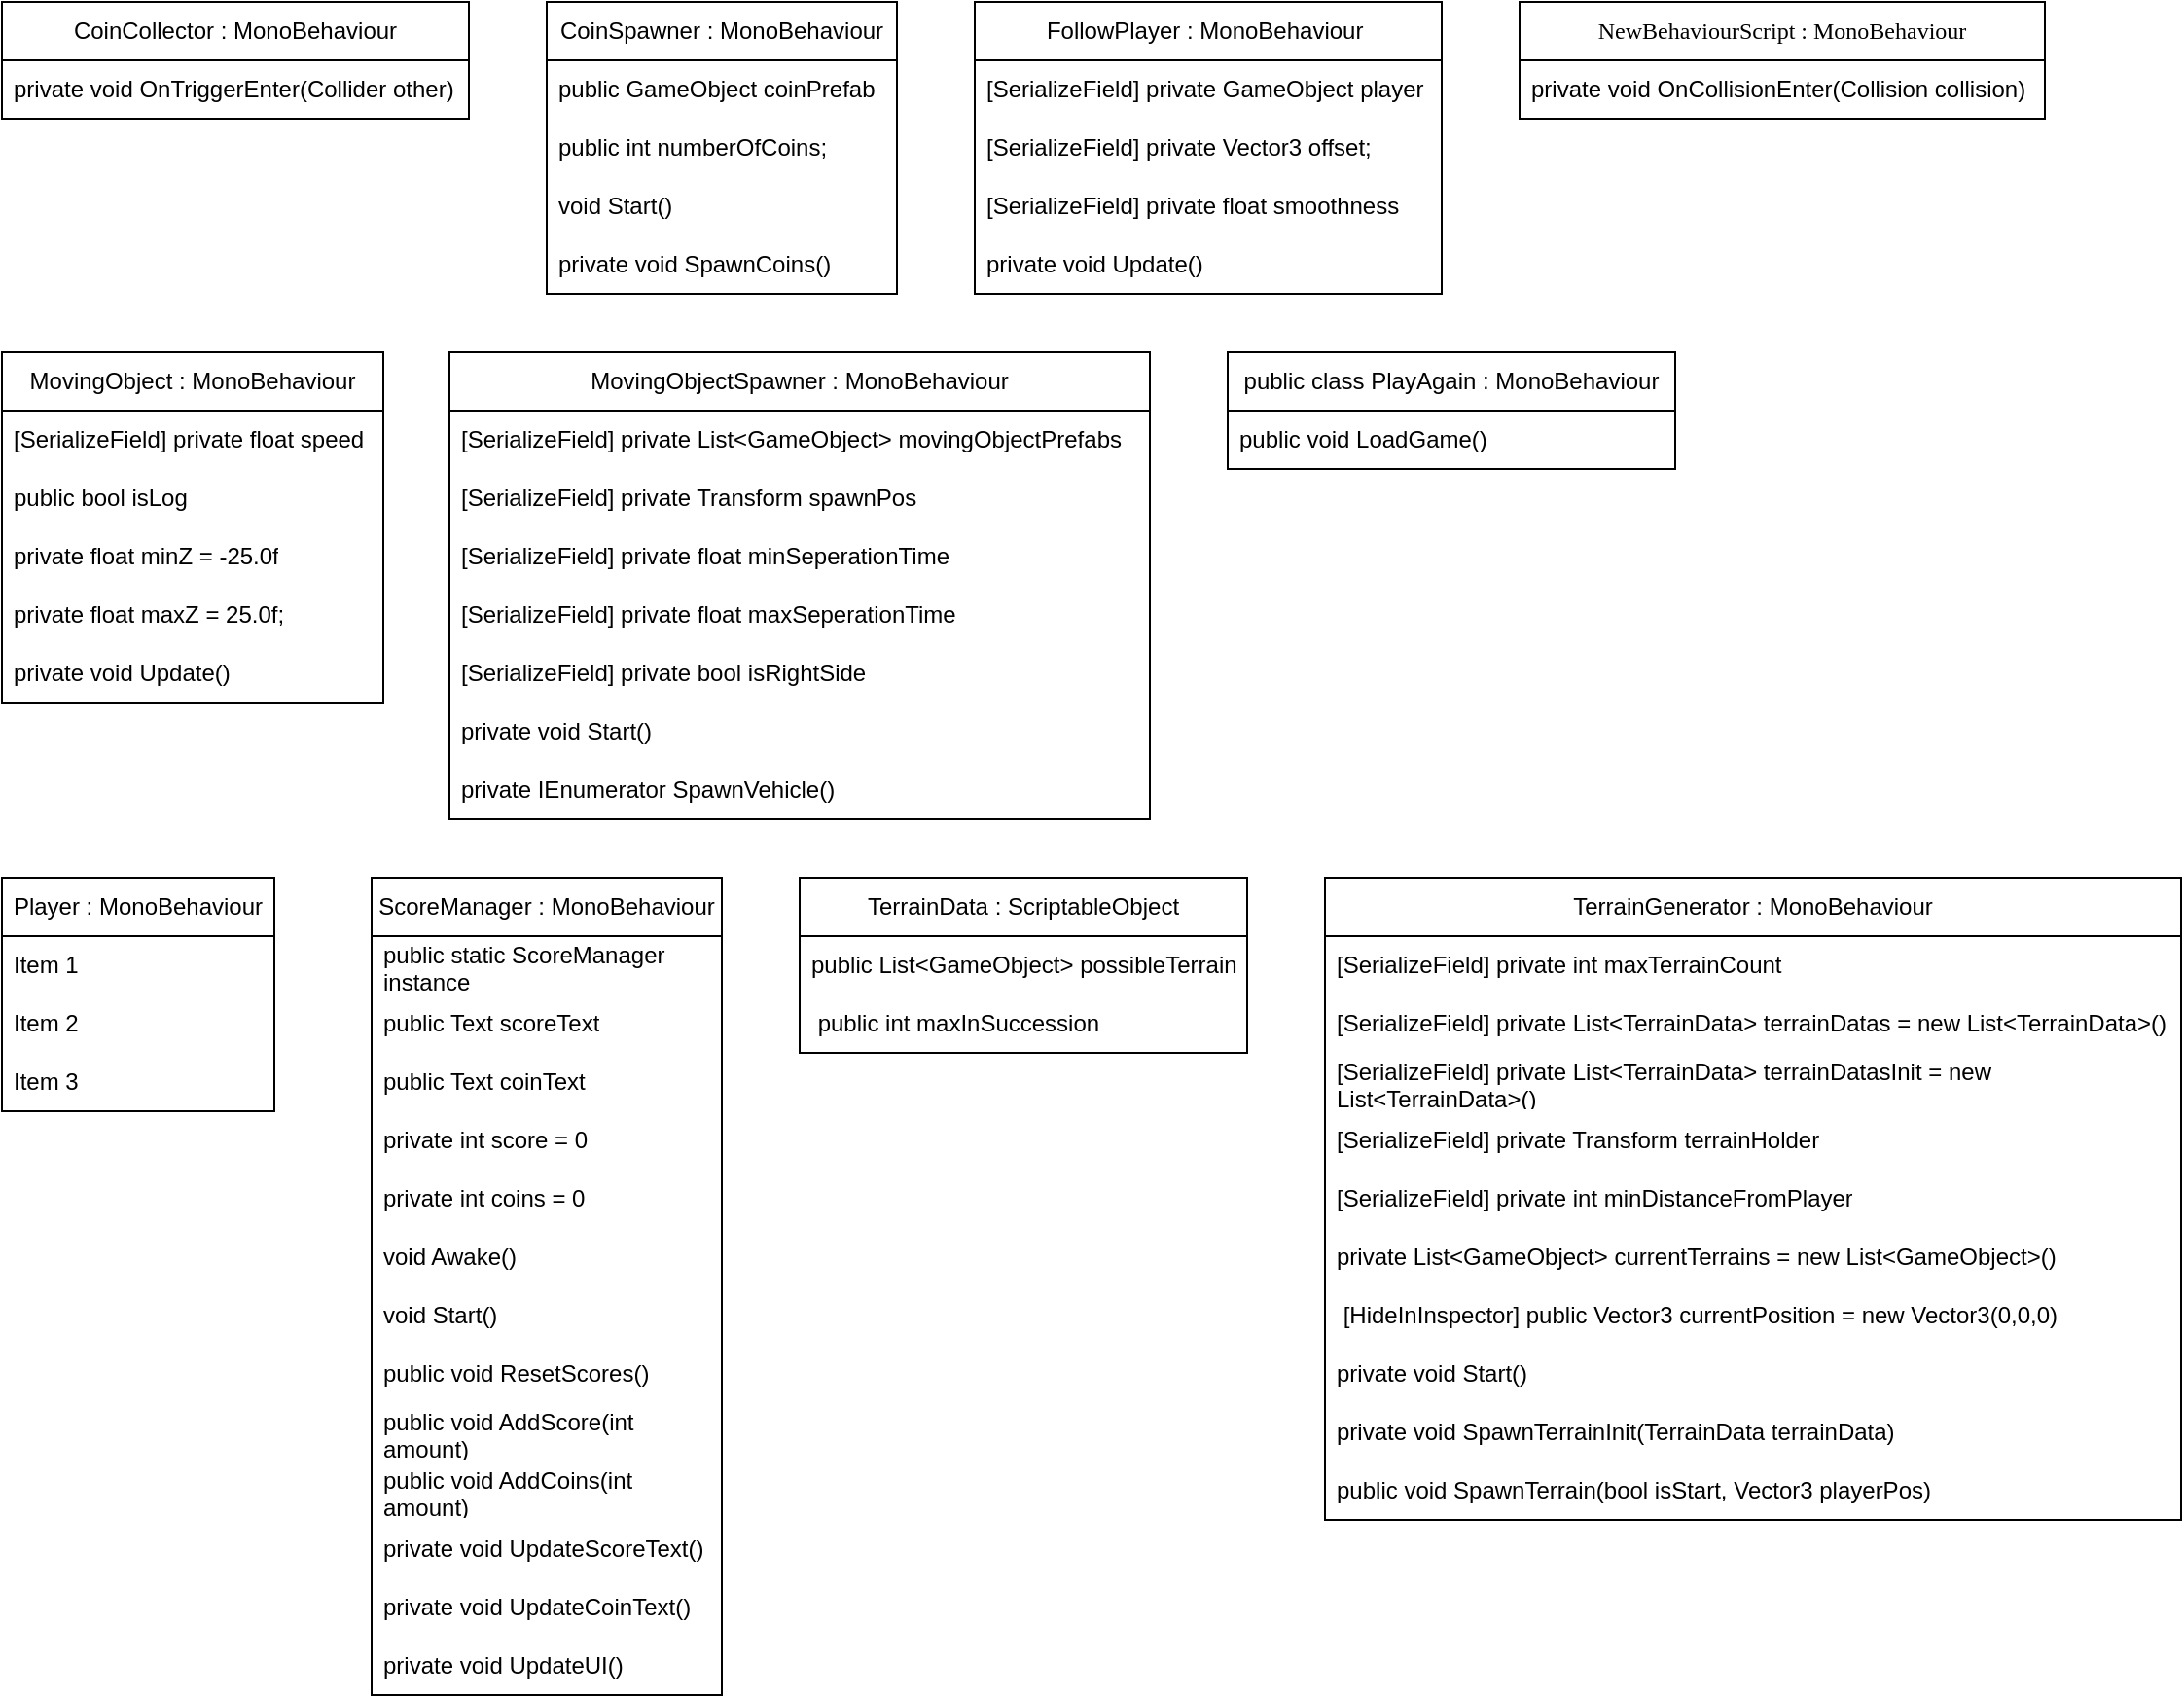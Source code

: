 <mxfile version="24.4.0" type="device">
  <diagram id="bJIOjL11d8S_YFsT7p_h" name="Page-1">
    <mxGraphModel dx="918" dy="393" grid="1" gridSize="10" guides="1" tooltips="1" connect="1" arrows="1" fold="1" page="1" pageScale="1" pageWidth="827" pageHeight="1169" math="0" shadow="0">
      <root>
        <mxCell id="0" />
        <mxCell id="1" parent="0" />
        <mxCell id="Q6k7ERZDayOUV-aqIKL2-1" value="CoinCollector :&amp;nbsp;MonoBehaviour" style="swimlane;fontStyle=0;childLayout=stackLayout;horizontal=1;startSize=30;horizontalStack=0;resizeParent=1;resizeParentMax=0;resizeLast=0;collapsible=1;marginBottom=0;whiteSpace=wrap;html=1;" vertex="1" parent="1">
          <mxGeometry x="40" y="40" width="240" height="60" as="geometry" />
        </mxCell>
        <mxCell id="Q6k7ERZDayOUV-aqIKL2-2" value="private void OnTriggerEnter(Collider other)" style="text;strokeColor=none;fillColor=none;align=left;verticalAlign=middle;spacingLeft=4;spacingRight=4;overflow=hidden;points=[[0,0.5],[1,0.5]];portConstraint=eastwest;rotatable=0;whiteSpace=wrap;html=1;" vertex="1" parent="Q6k7ERZDayOUV-aqIKL2-1">
          <mxGeometry y="30" width="240" height="30" as="geometry" />
        </mxCell>
        <mxCell id="Q6k7ERZDayOUV-aqIKL2-5" value="CoinSpawner :&amp;nbsp;MonoBehaviour" style="swimlane;fontStyle=0;childLayout=stackLayout;horizontal=1;startSize=30;horizontalStack=0;resizeParent=1;resizeParentMax=0;resizeLast=0;collapsible=1;marginBottom=0;whiteSpace=wrap;html=1;" vertex="1" parent="1">
          <mxGeometry x="320" y="40" width="180" height="150" as="geometry" />
        </mxCell>
        <mxCell id="Q6k7ERZDayOUV-aqIKL2-8" value="public GameObject coinPrefab" style="text;strokeColor=none;fillColor=none;align=left;verticalAlign=middle;spacingLeft=4;spacingRight=4;overflow=hidden;points=[[0,0.5],[1,0.5]];portConstraint=eastwest;rotatable=0;whiteSpace=wrap;html=1;" vertex="1" parent="Q6k7ERZDayOUV-aqIKL2-5">
          <mxGeometry y="30" width="180" height="30" as="geometry" />
        </mxCell>
        <mxCell id="Q6k7ERZDayOUV-aqIKL2-9" value="public int numberOfCoins;" style="text;strokeColor=none;fillColor=none;align=left;verticalAlign=middle;spacingLeft=4;spacingRight=4;overflow=hidden;points=[[0,0.5],[1,0.5]];portConstraint=eastwest;rotatable=0;whiteSpace=wrap;html=1;shadow=1;" vertex="1" parent="Q6k7ERZDayOUV-aqIKL2-5">
          <mxGeometry y="60" width="180" height="30" as="geometry" />
        </mxCell>
        <mxCell id="Q6k7ERZDayOUV-aqIKL2-6" value="void Start()" style="text;strokeColor=none;fillColor=none;align=left;verticalAlign=middle;spacingLeft=4;spacingRight=4;overflow=hidden;points=[[0,0.5],[1,0.5]];portConstraint=eastwest;rotatable=0;whiteSpace=wrap;html=1;" vertex="1" parent="Q6k7ERZDayOUV-aqIKL2-5">
          <mxGeometry y="90" width="180" height="30" as="geometry" />
        </mxCell>
        <mxCell id="Q6k7ERZDayOUV-aqIKL2-7" value="private void SpawnCoins()" style="text;strokeColor=none;fillColor=none;align=left;verticalAlign=middle;spacingLeft=4;spacingRight=4;overflow=hidden;points=[[0,0.5],[1,0.5]];portConstraint=eastwest;rotatable=0;whiteSpace=wrap;html=1;" vertex="1" parent="Q6k7ERZDayOUV-aqIKL2-5">
          <mxGeometry y="120" width="180" height="30" as="geometry" />
        </mxCell>
        <mxCell id="Q6k7ERZDayOUV-aqIKL2-10" value="FollowPlayer : MonoBehaviour&amp;nbsp;" style="swimlane;fontStyle=0;childLayout=stackLayout;horizontal=1;startSize=30;horizontalStack=0;resizeParent=1;resizeParentMax=0;resizeLast=0;collapsible=1;marginBottom=0;whiteSpace=wrap;html=1;" vertex="1" parent="1">
          <mxGeometry x="540" y="40" width="240" height="150" as="geometry" />
        </mxCell>
        <mxCell id="Q6k7ERZDayOUV-aqIKL2-11" value="[SerializeField] private GameObject player" style="text;strokeColor=none;fillColor=none;align=left;verticalAlign=middle;spacingLeft=4;spacingRight=4;overflow=hidden;points=[[0,0.5],[1,0.5]];portConstraint=eastwest;rotatable=0;whiteSpace=wrap;html=1;" vertex="1" parent="Q6k7ERZDayOUV-aqIKL2-10">
          <mxGeometry y="30" width="240" height="30" as="geometry" />
        </mxCell>
        <mxCell id="Q6k7ERZDayOUV-aqIKL2-12" value="[SerializeField] private Vector3 offset;" style="text;strokeColor=none;fillColor=none;align=left;verticalAlign=middle;spacingLeft=4;spacingRight=4;overflow=hidden;points=[[0,0.5],[1,0.5]];portConstraint=eastwest;rotatable=0;whiteSpace=wrap;html=1;" vertex="1" parent="Q6k7ERZDayOUV-aqIKL2-10">
          <mxGeometry y="60" width="240" height="30" as="geometry" />
        </mxCell>
        <mxCell id="Q6k7ERZDayOUV-aqIKL2-14" value="[SerializeField] private float smoothness" style="text;strokeColor=none;fillColor=none;align=left;verticalAlign=middle;spacingLeft=4;spacingRight=4;overflow=hidden;points=[[0,0.5],[1,0.5]];portConstraint=eastwest;rotatable=0;whiteSpace=wrap;html=1;" vertex="1" parent="Q6k7ERZDayOUV-aqIKL2-10">
          <mxGeometry y="90" width="240" height="30" as="geometry" />
        </mxCell>
        <mxCell id="Q6k7ERZDayOUV-aqIKL2-13" value="private void Update()" style="text;strokeColor=none;fillColor=none;align=left;verticalAlign=middle;spacingLeft=4;spacingRight=4;overflow=hidden;points=[[0,0.5],[1,0.5]];portConstraint=eastwest;rotatable=0;whiteSpace=wrap;html=1;" vertex="1" parent="Q6k7ERZDayOUV-aqIKL2-10">
          <mxGeometry y="120" width="240" height="30" as="geometry" />
        </mxCell>
        <mxCell id="Q6k7ERZDayOUV-aqIKL2-15" value="&lt;font face=&quot;Comic Sans MS&quot;&gt;NewBehaviourScript : MonoBehaviour&lt;/font&gt;" style="swimlane;fontStyle=0;childLayout=stackLayout;horizontal=1;startSize=30;horizontalStack=0;resizeParent=1;resizeParentMax=0;resizeLast=0;collapsible=1;marginBottom=0;whiteSpace=wrap;html=1;" vertex="1" parent="1">
          <mxGeometry x="820" y="40" width="270" height="60" as="geometry" />
        </mxCell>
        <mxCell id="Q6k7ERZDayOUV-aqIKL2-16" value="private void OnCollisionEnter(Collision collision)" style="text;strokeColor=none;fillColor=none;align=left;verticalAlign=middle;spacingLeft=4;spacingRight=4;overflow=hidden;points=[[0,0.5],[1,0.5]];portConstraint=eastwest;rotatable=0;whiteSpace=wrap;html=1;" vertex="1" parent="Q6k7ERZDayOUV-aqIKL2-15">
          <mxGeometry y="30" width="270" height="30" as="geometry" />
        </mxCell>
        <mxCell id="Q6k7ERZDayOUV-aqIKL2-19" value="MovingObject : MonoBehaviour" style="swimlane;fontStyle=0;childLayout=stackLayout;horizontal=1;startSize=30;horizontalStack=0;resizeParent=1;resizeParentMax=0;resizeLast=0;collapsible=1;marginBottom=0;whiteSpace=wrap;html=1;" vertex="1" parent="1">
          <mxGeometry x="40" y="220" width="196" height="180" as="geometry" />
        </mxCell>
        <mxCell id="Q6k7ERZDayOUV-aqIKL2-20" value="[SerializeField] private float speed" style="text;strokeColor=none;fillColor=none;align=left;verticalAlign=middle;spacingLeft=4;spacingRight=4;overflow=hidden;points=[[0,0.5],[1,0.5]];portConstraint=eastwest;rotatable=0;whiteSpace=wrap;html=1;" vertex="1" parent="Q6k7ERZDayOUV-aqIKL2-19">
          <mxGeometry y="30" width="196" height="30" as="geometry" />
        </mxCell>
        <mxCell id="Q6k7ERZDayOUV-aqIKL2-21" value="public bool isLog" style="text;strokeColor=none;fillColor=none;align=left;verticalAlign=middle;spacingLeft=4;spacingRight=4;overflow=hidden;points=[[0,0.5],[1,0.5]];portConstraint=eastwest;rotatable=0;whiteSpace=wrap;html=1;" vertex="1" parent="Q6k7ERZDayOUV-aqIKL2-19">
          <mxGeometry y="60" width="196" height="30" as="geometry" />
        </mxCell>
        <mxCell id="Q6k7ERZDayOUV-aqIKL2-22" value="private float minZ = -25.0f" style="text;strokeColor=none;fillColor=none;align=left;verticalAlign=middle;spacingLeft=4;spacingRight=4;overflow=hidden;points=[[0,0.5],[1,0.5]];portConstraint=eastwest;rotatable=0;whiteSpace=wrap;html=1;" vertex="1" parent="Q6k7ERZDayOUV-aqIKL2-19">
          <mxGeometry y="90" width="196" height="30" as="geometry" />
        </mxCell>
        <mxCell id="Q6k7ERZDayOUV-aqIKL2-23" value="private float maxZ = 25.0f;" style="text;strokeColor=none;fillColor=none;align=left;verticalAlign=middle;spacingLeft=4;spacingRight=4;overflow=hidden;points=[[0,0.5],[1,0.5]];portConstraint=eastwest;rotatable=0;whiteSpace=wrap;html=1;" vertex="1" parent="Q6k7ERZDayOUV-aqIKL2-19">
          <mxGeometry y="120" width="196" height="30" as="geometry" />
        </mxCell>
        <mxCell id="Q6k7ERZDayOUV-aqIKL2-24" value="private void Update()" style="text;strokeColor=none;fillColor=none;align=left;verticalAlign=middle;spacingLeft=4;spacingRight=4;overflow=hidden;points=[[0,0.5],[1,0.5]];portConstraint=eastwest;rotatable=0;whiteSpace=wrap;html=1;" vertex="1" parent="Q6k7ERZDayOUV-aqIKL2-19">
          <mxGeometry y="150" width="196" height="30" as="geometry" />
        </mxCell>
        <mxCell id="Q6k7ERZDayOUV-aqIKL2-25" value="MovingObjectSpawner : MonoBehaviour" style="swimlane;fontStyle=0;childLayout=stackLayout;horizontal=1;startSize=30;horizontalStack=0;resizeParent=1;resizeParentMax=0;resizeLast=0;collapsible=1;marginBottom=0;whiteSpace=wrap;html=1;" vertex="1" parent="1">
          <mxGeometry x="270" y="220" width="360" height="240" as="geometry" />
        </mxCell>
        <mxCell id="Q6k7ERZDayOUV-aqIKL2-26" value="[SerializeField] private List&amp;lt;GameObject&amp;gt; movingObjectPrefabs" style="text;strokeColor=none;fillColor=none;align=left;verticalAlign=middle;spacingLeft=4;spacingRight=4;overflow=hidden;points=[[0,0.5],[1,0.5]];portConstraint=eastwest;rotatable=0;whiteSpace=wrap;html=1;" vertex="1" parent="Q6k7ERZDayOUV-aqIKL2-25">
          <mxGeometry y="30" width="360" height="30" as="geometry" />
        </mxCell>
        <mxCell id="Q6k7ERZDayOUV-aqIKL2-27" value="[SerializeField] private Transform spawnPos" style="text;strokeColor=none;fillColor=none;align=left;verticalAlign=middle;spacingLeft=4;spacingRight=4;overflow=hidden;points=[[0,0.5],[1,0.5]];portConstraint=eastwest;rotatable=0;whiteSpace=wrap;html=1;" vertex="1" parent="Q6k7ERZDayOUV-aqIKL2-25">
          <mxGeometry y="60" width="360" height="30" as="geometry" />
        </mxCell>
        <mxCell id="Q6k7ERZDayOUV-aqIKL2-28" value="[SerializeField] private float minSeperationTime" style="text;strokeColor=none;fillColor=none;align=left;verticalAlign=middle;spacingLeft=4;spacingRight=4;overflow=hidden;points=[[0,0.5],[1,0.5]];portConstraint=eastwest;rotatable=0;whiteSpace=wrap;html=1;" vertex="1" parent="Q6k7ERZDayOUV-aqIKL2-25">
          <mxGeometry y="90" width="360" height="30" as="geometry" />
        </mxCell>
        <mxCell id="Q6k7ERZDayOUV-aqIKL2-29" value="[SerializeField] private float maxSeperationTime" style="text;strokeColor=none;fillColor=none;align=left;verticalAlign=middle;spacingLeft=4;spacingRight=4;overflow=hidden;points=[[0,0.5],[1,0.5]];portConstraint=eastwest;rotatable=0;whiteSpace=wrap;html=1;" vertex="1" parent="Q6k7ERZDayOUV-aqIKL2-25">
          <mxGeometry y="120" width="360" height="30" as="geometry" />
        </mxCell>
        <mxCell id="Q6k7ERZDayOUV-aqIKL2-30" value="[SerializeField] private bool isRightSide" style="text;strokeColor=none;fillColor=none;align=left;verticalAlign=middle;spacingLeft=4;spacingRight=4;overflow=hidden;points=[[0,0.5],[1,0.5]];portConstraint=eastwest;rotatable=0;whiteSpace=wrap;html=1;" vertex="1" parent="Q6k7ERZDayOUV-aqIKL2-25">
          <mxGeometry y="150" width="360" height="30" as="geometry" />
        </mxCell>
        <mxCell id="Q6k7ERZDayOUV-aqIKL2-31" value="private void Start()" style="text;strokeColor=none;fillColor=none;align=left;verticalAlign=middle;spacingLeft=4;spacingRight=4;overflow=hidden;points=[[0,0.5],[1,0.5]];portConstraint=eastwest;rotatable=0;whiteSpace=wrap;html=1;" vertex="1" parent="Q6k7ERZDayOUV-aqIKL2-25">
          <mxGeometry y="180" width="360" height="30" as="geometry" />
        </mxCell>
        <mxCell id="Q6k7ERZDayOUV-aqIKL2-32" value="private IEnumerator SpawnVehicle()" style="text;strokeColor=none;fillColor=none;align=left;verticalAlign=middle;spacingLeft=4;spacingRight=4;overflow=hidden;points=[[0,0.5],[1,0.5]];portConstraint=eastwest;rotatable=0;whiteSpace=wrap;html=1;" vertex="1" parent="Q6k7ERZDayOUV-aqIKL2-25">
          <mxGeometry y="210" width="360" height="30" as="geometry" />
        </mxCell>
        <mxCell id="Q6k7ERZDayOUV-aqIKL2-33" value="public class PlayAgain : MonoBehaviour" style="swimlane;fontStyle=0;childLayout=stackLayout;horizontal=1;startSize=30;horizontalStack=0;resizeParent=1;resizeParentMax=0;resizeLast=0;collapsible=1;marginBottom=0;whiteSpace=wrap;html=1;" vertex="1" parent="1">
          <mxGeometry x="670" y="220" width="230" height="60" as="geometry" />
        </mxCell>
        <mxCell id="Q6k7ERZDayOUV-aqIKL2-34" value="public void LoadGame()" style="text;strokeColor=none;fillColor=none;align=left;verticalAlign=middle;spacingLeft=4;spacingRight=4;overflow=hidden;points=[[0,0.5],[1,0.5]];portConstraint=eastwest;rotatable=0;whiteSpace=wrap;html=1;" vertex="1" parent="Q6k7ERZDayOUV-aqIKL2-33">
          <mxGeometry y="30" width="230" height="30" as="geometry" />
        </mxCell>
        <mxCell id="Q6k7ERZDayOUV-aqIKL2-37" value="Player : MonoBehaviour" style="swimlane;fontStyle=0;childLayout=stackLayout;horizontal=1;startSize=30;horizontalStack=0;resizeParent=1;resizeParentMax=0;resizeLast=0;collapsible=1;marginBottom=0;whiteSpace=wrap;html=1;" vertex="1" parent="1">
          <mxGeometry x="40" y="490" width="140" height="120" as="geometry" />
        </mxCell>
        <mxCell id="Q6k7ERZDayOUV-aqIKL2-38" value="Item 1" style="text;strokeColor=none;fillColor=none;align=left;verticalAlign=middle;spacingLeft=4;spacingRight=4;overflow=hidden;points=[[0,0.5],[1,0.5]];portConstraint=eastwest;rotatable=0;whiteSpace=wrap;html=1;" vertex="1" parent="Q6k7ERZDayOUV-aqIKL2-37">
          <mxGeometry y="30" width="140" height="30" as="geometry" />
        </mxCell>
        <mxCell id="Q6k7ERZDayOUV-aqIKL2-39" value="Item 2" style="text;strokeColor=none;fillColor=none;align=left;verticalAlign=middle;spacingLeft=4;spacingRight=4;overflow=hidden;points=[[0,0.5],[1,0.5]];portConstraint=eastwest;rotatable=0;whiteSpace=wrap;html=1;" vertex="1" parent="Q6k7ERZDayOUV-aqIKL2-37">
          <mxGeometry y="60" width="140" height="30" as="geometry" />
        </mxCell>
        <mxCell id="Q6k7ERZDayOUV-aqIKL2-40" value="Item 3" style="text;strokeColor=none;fillColor=none;align=left;verticalAlign=middle;spacingLeft=4;spacingRight=4;overflow=hidden;points=[[0,0.5],[1,0.5]];portConstraint=eastwest;rotatable=0;whiteSpace=wrap;html=1;" vertex="1" parent="Q6k7ERZDayOUV-aqIKL2-37">
          <mxGeometry y="90" width="140" height="30" as="geometry" />
        </mxCell>
        <mxCell id="Q6k7ERZDayOUV-aqIKL2-41" value="ScoreManager : MonoBehaviour" style="swimlane;fontStyle=0;childLayout=stackLayout;horizontal=1;startSize=30;horizontalStack=0;resizeParent=1;resizeParentMax=0;resizeLast=0;collapsible=1;marginBottom=0;whiteSpace=wrap;html=1;" vertex="1" parent="1">
          <mxGeometry x="230" y="490" width="180" height="420" as="geometry" />
        </mxCell>
        <mxCell id="Q6k7ERZDayOUV-aqIKL2-42" value="public static ScoreManager instance" style="text;strokeColor=none;fillColor=none;align=left;verticalAlign=middle;spacingLeft=4;spacingRight=4;overflow=hidden;points=[[0,0.5],[1,0.5]];portConstraint=eastwest;rotatable=0;whiteSpace=wrap;html=1;" vertex="1" parent="Q6k7ERZDayOUV-aqIKL2-41">
          <mxGeometry y="30" width="180" height="30" as="geometry" />
        </mxCell>
        <mxCell id="Q6k7ERZDayOUV-aqIKL2-43" value="public Text scoreText" style="text;strokeColor=none;fillColor=none;align=left;verticalAlign=middle;spacingLeft=4;spacingRight=4;overflow=hidden;points=[[0,0.5],[1,0.5]];portConstraint=eastwest;rotatable=0;whiteSpace=wrap;html=1;" vertex="1" parent="Q6k7ERZDayOUV-aqIKL2-41">
          <mxGeometry y="60" width="180" height="30" as="geometry" />
        </mxCell>
        <mxCell id="Q6k7ERZDayOUV-aqIKL2-44" value="public Text coinText" style="text;strokeColor=none;fillColor=none;align=left;verticalAlign=middle;spacingLeft=4;spacingRight=4;overflow=hidden;points=[[0,0.5],[1,0.5]];portConstraint=eastwest;rotatable=0;whiteSpace=wrap;html=1;" vertex="1" parent="Q6k7ERZDayOUV-aqIKL2-41">
          <mxGeometry y="90" width="180" height="30" as="geometry" />
        </mxCell>
        <mxCell id="Q6k7ERZDayOUV-aqIKL2-60" value="private int score = 0" style="text;strokeColor=none;fillColor=none;align=left;verticalAlign=middle;spacingLeft=4;spacingRight=4;overflow=hidden;points=[[0,0.5],[1,0.5]];portConstraint=eastwest;rotatable=0;whiteSpace=wrap;html=1;" vertex="1" parent="Q6k7ERZDayOUV-aqIKL2-41">
          <mxGeometry y="120" width="180" height="30" as="geometry" />
        </mxCell>
        <mxCell id="Q6k7ERZDayOUV-aqIKL2-61" value="private int coins = 0" style="text;strokeColor=none;fillColor=none;align=left;verticalAlign=middle;spacingLeft=4;spacingRight=4;overflow=hidden;points=[[0,0.5],[1,0.5]];portConstraint=eastwest;rotatable=0;whiteSpace=wrap;html=1;" vertex="1" parent="Q6k7ERZDayOUV-aqIKL2-41">
          <mxGeometry y="150" width="180" height="30" as="geometry" />
        </mxCell>
        <mxCell id="Q6k7ERZDayOUV-aqIKL2-62" value="void Awake()" style="text;strokeColor=none;fillColor=none;align=left;verticalAlign=middle;spacingLeft=4;spacingRight=4;overflow=hidden;points=[[0,0.5],[1,0.5]];portConstraint=eastwest;rotatable=0;whiteSpace=wrap;html=1;" vertex="1" parent="Q6k7ERZDayOUV-aqIKL2-41">
          <mxGeometry y="180" width="180" height="30" as="geometry" />
        </mxCell>
        <mxCell id="Q6k7ERZDayOUV-aqIKL2-63" value="void Start()" style="text;strokeColor=none;fillColor=none;align=left;verticalAlign=middle;spacingLeft=4;spacingRight=4;overflow=hidden;points=[[0,0.5],[1,0.5]];portConstraint=eastwest;rotatable=0;whiteSpace=wrap;html=1;" vertex="1" parent="Q6k7ERZDayOUV-aqIKL2-41">
          <mxGeometry y="210" width="180" height="30" as="geometry" />
        </mxCell>
        <mxCell id="Q6k7ERZDayOUV-aqIKL2-64" value="public void ResetScores()" style="text;strokeColor=none;fillColor=none;align=left;verticalAlign=middle;spacingLeft=4;spacingRight=4;overflow=hidden;points=[[0,0.5],[1,0.5]];portConstraint=eastwest;rotatable=0;whiteSpace=wrap;html=1;" vertex="1" parent="Q6k7ERZDayOUV-aqIKL2-41">
          <mxGeometry y="240" width="180" height="30" as="geometry" />
        </mxCell>
        <mxCell id="Q6k7ERZDayOUV-aqIKL2-65" value="public void AddScore(int amount)" style="text;strokeColor=none;fillColor=none;align=left;verticalAlign=middle;spacingLeft=4;spacingRight=4;overflow=hidden;points=[[0,0.5],[1,0.5]];portConstraint=eastwest;rotatable=0;whiteSpace=wrap;html=1;" vertex="1" parent="Q6k7ERZDayOUV-aqIKL2-41">
          <mxGeometry y="270" width="180" height="30" as="geometry" />
        </mxCell>
        <mxCell id="Q6k7ERZDayOUV-aqIKL2-66" value="public void AddCoins(int amount)" style="text;strokeColor=none;fillColor=none;align=left;verticalAlign=middle;spacingLeft=4;spacingRight=4;overflow=hidden;points=[[0,0.5],[1,0.5]];portConstraint=eastwest;rotatable=0;whiteSpace=wrap;html=1;" vertex="1" parent="Q6k7ERZDayOUV-aqIKL2-41">
          <mxGeometry y="300" width="180" height="30" as="geometry" />
        </mxCell>
        <mxCell id="Q6k7ERZDayOUV-aqIKL2-67" value="private void UpdateScoreText()" style="text;strokeColor=none;fillColor=none;align=left;verticalAlign=middle;spacingLeft=4;spacingRight=4;overflow=hidden;points=[[0,0.5],[1,0.5]];portConstraint=eastwest;rotatable=0;whiteSpace=wrap;html=1;" vertex="1" parent="Q6k7ERZDayOUV-aqIKL2-41">
          <mxGeometry y="330" width="180" height="30" as="geometry" />
        </mxCell>
        <mxCell id="Q6k7ERZDayOUV-aqIKL2-68" value="private void UpdateCoinText()" style="text;strokeColor=none;fillColor=none;align=left;verticalAlign=middle;spacingLeft=4;spacingRight=4;overflow=hidden;points=[[0,0.5],[1,0.5]];portConstraint=eastwest;rotatable=0;whiteSpace=wrap;html=1;" vertex="1" parent="Q6k7ERZDayOUV-aqIKL2-41">
          <mxGeometry y="360" width="180" height="30" as="geometry" />
        </mxCell>
        <mxCell id="Q6k7ERZDayOUV-aqIKL2-69" value="private void UpdateUI()" style="text;strokeColor=none;fillColor=none;align=left;verticalAlign=middle;spacingLeft=4;spacingRight=4;overflow=hidden;points=[[0,0.5],[1,0.5]];portConstraint=eastwest;rotatable=0;whiteSpace=wrap;html=1;" vertex="1" parent="Q6k7ERZDayOUV-aqIKL2-41">
          <mxGeometry y="390" width="180" height="30" as="geometry" />
        </mxCell>
        <mxCell id="Q6k7ERZDayOUV-aqIKL2-45" value="TerrainData : ScriptableObject" style="swimlane;fontStyle=0;childLayout=stackLayout;horizontal=1;startSize=30;horizontalStack=0;resizeParent=1;resizeParentMax=0;resizeLast=0;collapsible=1;marginBottom=0;whiteSpace=wrap;html=1;" vertex="1" parent="1">
          <mxGeometry x="450" y="490" width="230" height="90" as="geometry" />
        </mxCell>
        <mxCell id="Q6k7ERZDayOUV-aqIKL2-46" value="public List&amp;lt;GameObject&amp;gt; possibleTerrain" style="text;strokeColor=none;fillColor=none;align=left;verticalAlign=middle;spacingLeft=4;spacingRight=4;overflow=hidden;points=[[0,0.5],[1,0.5]];portConstraint=eastwest;rotatable=0;whiteSpace=wrap;html=1;" vertex="1" parent="Q6k7ERZDayOUV-aqIKL2-45">
          <mxGeometry y="30" width="230" height="30" as="geometry" />
        </mxCell>
        <mxCell id="Q6k7ERZDayOUV-aqIKL2-47" value="&amp;nbsp;public int maxInSuccession" style="text;strokeColor=none;fillColor=none;align=left;verticalAlign=middle;spacingLeft=4;spacingRight=4;overflow=hidden;points=[[0,0.5],[1,0.5]];portConstraint=eastwest;rotatable=0;whiteSpace=wrap;html=1;" vertex="1" parent="Q6k7ERZDayOUV-aqIKL2-45">
          <mxGeometry y="60" width="230" height="30" as="geometry" />
        </mxCell>
        <mxCell id="Q6k7ERZDayOUV-aqIKL2-49" value="TerrainGenerator : MonoBehaviour" style="swimlane;fontStyle=0;childLayout=stackLayout;horizontal=1;startSize=30;horizontalStack=0;resizeParent=1;resizeParentMax=0;resizeLast=0;collapsible=1;marginBottom=0;whiteSpace=wrap;html=1;" vertex="1" parent="1">
          <mxGeometry x="720" y="490" width="440" height="330" as="geometry">
            <mxRectangle x="720" y="490" width="230" height="30" as="alternateBounds" />
          </mxGeometry>
        </mxCell>
        <mxCell id="Q6k7ERZDayOUV-aqIKL2-50" value="[SerializeField] private int maxTerrainCount" style="text;strokeColor=none;fillColor=none;align=left;verticalAlign=middle;spacingLeft=4;spacingRight=4;overflow=hidden;points=[[0,0.5],[1,0.5]];portConstraint=eastwest;rotatable=0;whiteSpace=wrap;html=1;" vertex="1" parent="Q6k7ERZDayOUV-aqIKL2-49">
          <mxGeometry y="30" width="440" height="30" as="geometry" />
        </mxCell>
        <mxCell id="Q6k7ERZDayOUV-aqIKL2-51" value="[SerializeField] private List&amp;lt;TerrainData&amp;gt; terrainDatas = new List&amp;lt;TerrainData&amp;gt;()" style="text;strokeColor=none;fillColor=none;align=left;verticalAlign=middle;spacingLeft=4;spacingRight=4;overflow=hidden;points=[[0,0.5],[1,0.5]];portConstraint=eastwest;rotatable=0;whiteSpace=wrap;html=1;" vertex="1" parent="Q6k7ERZDayOUV-aqIKL2-49">
          <mxGeometry y="60" width="440" height="30" as="geometry" />
        </mxCell>
        <mxCell id="Q6k7ERZDayOUV-aqIKL2-52" value="[SerializeField] private List&amp;lt;TerrainData&amp;gt; terrainDatasInit = new List&amp;lt;TerrainData&amp;gt;()" style="text;strokeColor=none;fillColor=none;align=left;verticalAlign=middle;spacingLeft=4;spacingRight=4;overflow=hidden;points=[[0,0.5],[1,0.5]];portConstraint=eastwest;rotatable=0;whiteSpace=wrap;html=1;" vertex="1" parent="Q6k7ERZDayOUV-aqIKL2-49">
          <mxGeometry y="90" width="440" height="30" as="geometry" />
        </mxCell>
        <mxCell id="Q6k7ERZDayOUV-aqIKL2-53" value="[SerializeField] private Transform terrainHolder" style="text;strokeColor=none;fillColor=none;align=left;verticalAlign=middle;spacingLeft=4;spacingRight=4;overflow=hidden;points=[[0,0.5],[1,0.5]];portConstraint=eastwest;rotatable=0;whiteSpace=wrap;html=1;" vertex="1" parent="Q6k7ERZDayOUV-aqIKL2-49">
          <mxGeometry y="120" width="440" height="30" as="geometry" />
        </mxCell>
        <mxCell id="Q6k7ERZDayOUV-aqIKL2-54" value="[SerializeField] private int minDistanceFromPlayer" style="text;strokeColor=none;fillColor=none;align=left;verticalAlign=middle;spacingLeft=4;spacingRight=4;overflow=hidden;points=[[0,0.5],[1,0.5]];portConstraint=eastwest;rotatable=0;whiteSpace=wrap;html=1;" vertex="1" parent="Q6k7ERZDayOUV-aqIKL2-49">
          <mxGeometry y="150" width="440" height="30" as="geometry" />
        </mxCell>
        <mxCell id="Q6k7ERZDayOUV-aqIKL2-55" value="private List&amp;lt;GameObject&amp;gt; currentTerrains = new List&amp;lt;GameObject&amp;gt;()" style="text;strokeColor=none;fillColor=none;align=left;verticalAlign=middle;spacingLeft=4;spacingRight=4;overflow=hidden;points=[[0,0.5],[1,0.5]];portConstraint=eastwest;rotatable=0;whiteSpace=wrap;html=1;" vertex="1" parent="Q6k7ERZDayOUV-aqIKL2-49">
          <mxGeometry y="180" width="440" height="30" as="geometry" />
        </mxCell>
        <mxCell id="Q6k7ERZDayOUV-aqIKL2-56" value="&amp;nbsp;[HideInInspector] public Vector3 currentPosition = new Vector3(0,0,0)" style="text;strokeColor=none;fillColor=none;align=left;verticalAlign=middle;spacingLeft=4;spacingRight=4;overflow=hidden;points=[[0,0.5],[1,0.5]];portConstraint=eastwest;rotatable=0;whiteSpace=wrap;html=1;" vertex="1" parent="Q6k7ERZDayOUV-aqIKL2-49">
          <mxGeometry y="210" width="440" height="30" as="geometry" />
        </mxCell>
        <mxCell id="Q6k7ERZDayOUV-aqIKL2-57" value="private void Start()" style="text;strokeColor=none;fillColor=none;align=left;verticalAlign=middle;spacingLeft=4;spacingRight=4;overflow=hidden;points=[[0,0.5],[1,0.5]];portConstraint=eastwest;rotatable=0;whiteSpace=wrap;html=1;" vertex="1" parent="Q6k7ERZDayOUV-aqIKL2-49">
          <mxGeometry y="240" width="440" height="30" as="geometry" />
        </mxCell>
        <mxCell id="Q6k7ERZDayOUV-aqIKL2-58" value="private void SpawnTerrainInit(TerrainData terrainData)" style="text;strokeColor=none;fillColor=none;align=left;verticalAlign=middle;spacingLeft=4;spacingRight=4;overflow=hidden;points=[[0,0.5],[1,0.5]];portConstraint=eastwest;rotatable=0;whiteSpace=wrap;html=1;" vertex="1" parent="Q6k7ERZDayOUV-aqIKL2-49">
          <mxGeometry y="270" width="440" height="30" as="geometry" />
        </mxCell>
        <mxCell id="Q6k7ERZDayOUV-aqIKL2-59" value="public void SpawnTerrain(bool isStart, Vector3 playerPos)" style="text;strokeColor=none;fillColor=none;align=left;verticalAlign=middle;spacingLeft=4;spacingRight=4;overflow=hidden;points=[[0,0.5],[1,0.5]];portConstraint=eastwest;rotatable=0;whiteSpace=wrap;html=1;" vertex="1" parent="Q6k7ERZDayOUV-aqIKL2-49">
          <mxGeometry y="300" width="440" height="30" as="geometry" />
        </mxCell>
      </root>
    </mxGraphModel>
  </diagram>
</mxfile>
